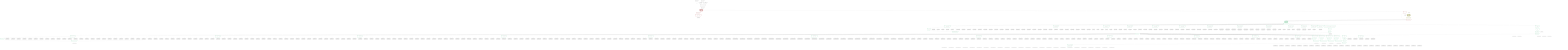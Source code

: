 graph TD
    classDef path fill:#eee,stroke:#000
    classDef plan fill:#fff,stroke-width:3px
    classDef itemplan fill:#fff,stroke-width:6px
    classDef sideeffectplan fill:#f00,stroke-width:6px

    %% subgraph fields
    P1{{"~"}}:::path
    P2[/">people"\]:::path
    P3>">people[]"]:::path
    P2 -.- P3
    P4([">pe…e[]>username"]):::path
    %% P3 -.-> P4
    P5[/">pe…e[]>items"\]:::path
    P6>">pe…e[]>items[]"]:::path
    P5 -.- P6
    P7{{">pe…e[]>items[]>parent"}}:::path
    P8([">pe…e[]>items[]>parent>id"]):::path
    %% P7 -.-> P8
    P9([">pe…e[]>items[]>parent>type"]):::path
    %% P7 -.-> P9
    P10([">pe…e[]>items[]>parent>type2"]):::path
    %% P7 -.-> P10
    P11{{">pe…e[]>items[]>parent>author"}}:::path
    P12([">pe…e[]>items[]>parent>author>username"]):::path
    %% P11 -.-> P12
    %% P7 -.-> P11
    P13([">pe…e[]>items[]>parent>position"]):::path
    %% P7 -.-> P13
    P14([">pe…e[]>items[]>parent>createdAt"]):::path
    %% P7 -.-> P14
    P15([">pe…e[]>items[]>parent>updatedAt"]):::path
    %% P7 -.-> P15
    P16([">pe…e[]>items[]>parent>isExplicitlyArchived"]):::path
    %% P7 -.-> P16
    P17([">pe…e[]>items[]>parent>archivedAt"]):::path
    %% P7 -.-> P17
    P18([">pe…e[]>items[]>parent>title"]):::path
    %% P7 -.-> P18
    P19([">pe…e[]>items[]>parent>id"]):::path
    %% P7 -.-> P19
    P20([">pe…e[]>items[]>parent>type"]):::path
    %% P7 -.-> P20
    P21([">pe…e[]>items[]>parent>type2"]):::path
    %% P7 -.-> P21
    P22{{">pe…e[]>items[]>parent>author"}}:::path
    P23([">pe…e[]>items[]>parent>author>username"]):::path
    %% P22 -.-> P23
    %% P7 -.-> P22
    P24([">pe…e[]>items[]>parent>position"]):::path
    %% P7 -.-> P24
    P25([">pe…e[]>items[]>parent>createdAt"]):::path
    %% P7 -.-> P25
    P26([">pe…e[]>items[]>parent>updatedAt"]):::path
    %% P7 -.-> P26
    P27([">pe…e[]>items[]>parent>isExplicitlyArchived"]):::path
    %% P7 -.-> P27
    P28([">pe…e[]>items[]>parent>archivedAt"]):::path
    %% P7 -.-> P28
    P29([">pe…e[]>items[]>parent>title"]):::path
    %% P7 -.-> P29
    P30([">pe…e[]>items[]>parent>description"]):::path
    %% P7 -.-> P30
    P31([">pe…e[]>items[]>parent>note"]):::path
    %% P7 -.-> P31
    P32([">pe…e[]>items[]>parent>id"]):::path
    %% P7 -.-> P32
    P33([">pe…e[]>items[]>parent>type"]):::path
    %% P7 -.-> P33
    P34([">pe…e[]>items[]>parent>type2"]):::path
    %% P7 -.-> P34
    P35{{">pe…e[]>items[]>parent>author"}}:::path
    P36([">pe…e[]>items[]>parent>author>username"]):::path
    %% P35 -.-> P36
    %% P7 -.-> P35
    P37([">pe…e[]>items[]>parent>position"]):::path
    %% P7 -.-> P37
    P38([">pe…e[]>items[]>parent>createdAt"]):::path
    %% P7 -.-> P38
    P39([">pe…e[]>items[]>parent>updatedAt"]):::path
    %% P7 -.-> P39
    P40([">pe…e[]>items[]>parent>isExplicitlyArchived"]):::path
    %% P7 -.-> P40
    P41([">pe…e[]>items[]>parent>archivedAt"]):::path
    %% P7 -.-> P41
    P42([">pe…e[]>items[]>parent>title"]):::path
    %% P7 -.-> P42
    P43([">pe…e[]>items[]>parent>color"]):::path
    %% P7 -.-> P43
    P44([">pe…e[]>items[]>parent>id"]):::path
    %% P7 -.-> P44
    P45([">pe…e[]>items[]>parent>type"]):::path
    %% P7 -.-> P45
    P46([">pe…e[]>items[]>parent>type2"]):::path
    %% P7 -.-> P46
    P47{{">pe…e[]>items[]>parent>author"}}:::path
    P48([">pe…e[]>items[]>parent>author>username"]):::path
    %% P47 -.-> P48
    %% P7 -.-> P47
    P49([">pe…e[]>items[]>parent>position"]):::path
    %% P7 -.-> P49
    P50([">pe…e[]>items[]>parent>createdAt"]):::path
    %% P7 -.-> P50
    P51([">pe…e[]>items[]>parent>updatedAt"]):::path
    %% P7 -.-> P51
    P52([">pe…e[]>items[]>parent>isExplicitlyArchived"]):::path
    %% P7 -.-> P52
    P53([">pe…e[]>items[]>parent>archivedAt"]):::path
    %% P7 -.-> P53
    P54([">pe…e[]>items[]>parent>title"]):::path
    %% P7 -.-> P54
    P55([">pe…e[]>items[]>parent>id"]):::path
    %% P7 -.-> P55
    P56([">pe…e[]>items[]>parent>type"]):::path
    %% P7 -.-> P56
    P57([">pe…e[]>items[]>parent>type2"]):::path
    %% P7 -.-> P57
    P58{{">pe…e[]>items[]>parent>author"}}:::path
    P59([">pe…e[]>items[]>parent>author>username"]):::path
    %% P58 -.-> P59
    %% P7 -.-> P58
    P60([">pe…e[]>items[]>parent>position"]):::path
    %% P7 -.-> P60
    P61([">pe…e[]>items[]>parent>createdAt"]):::path
    %% P7 -.-> P61
    P62([">pe…e[]>items[]>parent>updatedAt"]):::path
    %% P7 -.-> P62
    P63([">pe…e[]>items[]>parent>isExplicitlyArchived"]):::path
    %% P7 -.-> P63
    P64([">pe…e[]>items[]>parent>archivedAt"]):::path
    %% P7 -.-> P64
    P65([">pe…e[]>items[]>parent>description"]):::path
    %% P7 -.-> P65
    P66([">pe…e[]>items[]>parent>note"]):::path
    %% P7 -.-> P66
    %% P6 -.-> P7
    P67([">pe…e[]>items[]>id"]):::path
    %% P6 -.-> P67
    P68([">pe…e[]>items[]>type"]):::path
    %% P6 -.-> P68
    P69([">pe…e[]>items[]>type2"]):::path
    %% P6 -.-> P69
    P70{{">pe…e[]>items[]>author"}}:::path
    P71([">pe…e[]>items[]>author>username"]):::path
    %% P70 -.-> P71
    %% P6 -.-> P70
    P72([">pe…e[]>items[]>position"]):::path
    %% P6 -.-> P72
    P73([">pe…e[]>items[]>createdAt"]):::path
    %% P6 -.-> P73
    P74([">pe…e[]>items[]>updatedAt"]):::path
    %% P6 -.-> P74
    P75([">pe…e[]>items[]>isExplicitlyArchived"]):::path
    %% P6 -.-> P75
    P76([">pe…e[]>items[]>archivedAt"]):::path
    %% P6 -.-> P76
    P77([">pe…e[]>items[]>title"]):::path
    %% P6 -.-> P77
    P78{{">pe…e[]>items[]>parent"}}:::path
    P79([">pe…e[]>items[]>parent>id"]):::path
    %% P78 -.-> P79
    P80([">pe…e[]>items[]>parent>type"]):::path
    %% P78 -.-> P80
    P81([">pe…e[]>items[]>parent>type2"]):::path
    %% P78 -.-> P81
    P82{{">pe…e[]>items[]>parent>author"}}:::path
    P83([">pe…e[]>items[]>parent>author>username"]):::path
    %% P82 -.-> P83
    %% P78 -.-> P82
    P84([">pe…e[]>items[]>parent>position"]):::path
    %% P78 -.-> P84
    P85([">pe…e[]>items[]>parent>createdAt"]):::path
    %% P78 -.-> P85
    P86([">pe…e[]>items[]>parent>updatedAt"]):::path
    %% P78 -.-> P86
    P87([">pe…e[]>items[]>parent>isExplicitlyArchived"]):::path
    %% P78 -.-> P87
    P88([">pe…e[]>items[]>parent>archivedAt"]):::path
    %% P78 -.-> P88
    P89([">pe…e[]>items[]>parent>title"]):::path
    %% P78 -.-> P89
    P90([">pe…e[]>items[]>parent>id"]):::path
    %% P78 -.-> P90
    P91([">pe…e[]>items[]>parent>type"]):::path
    %% P78 -.-> P91
    P92([">pe…e[]>items[]>parent>type2"]):::path
    %% P78 -.-> P92
    P93{{">pe…e[]>items[]>parent>author"}}:::path
    P94([">pe…e[]>items[]>parent>author>username"]):::path
    %% P93 -.-> P94
    %% P78 -.-> P93
    P95([">pe…e[]>items[]>parent>position"]):::path
    %% P78 -.-> P95
    P96([">pe…e[]>items[]>parent>createdAt"]):::path
    %% P78 -.-> P96
    P97([">pe…e[]>items[]>parent>updatedAt"]):::path
    %% P78 -.-> P97
    P98([">pe…e[]>items[]>parent>isExplicitlyArchived"]):::path
    %% P78 -.-> P98
    P99([">pe…e[]>items[]>parent>archivedAt"]):::path
    %% P78 -.-> P99
    P100([">pe…e[]>items[]>parent>title"]):::path
    %% P78 -.-> P100
    P101([">pe…e[]>items[]>parent>description"]):::path
    %% P78 -.-> P101
    P102([">pe…e[]>items[]>parent>note"]):::path
    %% P78 -.-> P102
    P103([">pe…e[]>items[]>parent>id"]):::path
    %% P78 -.-> P103
    P104([">pe…e[]>items[]>parent>type"]):::path
    %% P78 -.-> P104
    P105([">pe…e[]>items[]>parent>type2"]):::path
    %% P78 -.-> P105
    P106{{">pe…e[]>items[]>parent>author"}}:::path
    P107([">pe…e[]>items[]>parent>author>username"]):::path
    %% P106 -.-> P107
    %% P78 -.-> P106
    P108([">pe…e[]>items[]>parent>position"]):::path
    %% P78 -.-> P108
    P109([">pe…e[]>items[]>parent>createdAt"]):::path
    %% P78 -.-> P109
    P110([">pe…e[]>items[]>parent>updatedAt"]):::path
    %% P78 -.-> P110
    P111([">pe…e[]>items[]>parent>isExplicitlyArchived"]):::path
    %% P78 -.-> P111
    P112([">pe…e[]>items[]>parent>archivedAt"]):::path
    %% P78 -.-> P112
    P113([">pe…e[]>items[]>parent>title"]):::path
    %% P78 -.-> P113
    P114([">pe…e[]>items[]>parent>color"]):::path
    %% P78 -.-> P114
    P115([">pe…e[]>items[]>parent>id"]):::path
    %% P78 -.-> P115
    P116([">pe…e[]>items[]>parent>type"]):::path
    %% P78 -.-> P116
    P117([">pe…e[]>items[]>parent>type2"]):::path
    %% P78 -.-> P117
    P118{{">pe…e[]>items[]>parent>author"}}:::path
    P119([">pe…e[]>items[]>parent>author>username"]):::path
    %% P118 -.-> P119
    %% P78 -.-> P118
    P120([">pe…e[]>items[]>parent>position"]):::path
    %% P78 -.-> P120
    P121([">pe…e[]>items[]>parent>createdAt"]):::path
    %% P78 -.-> P121
    P122([">pe…e[]>items[]>parent>updatedAt"]):::path
    %% P78 -.-> P122
    P123([">pe…e[]>items[]>parent>isExplicitlyArchived"]):::path
    %% P78 -.-> P123
    P124([">pe…e[]>items[]>parent>archivedAt"]):::path
    %% P78 -.-> P124
    P125([">pe…e[]>items[]>parent>title"]):::path
    %% P78 -.-> P125
    P126([">pe…e[]>items[]>parent>id"]):::path
    %% P78 -.-> P126
    P127([">pe…e[]>items[]>parent>type"]):::path
    %% P78 -.-> P127
    P128([">pe…e[]>items[]>parent>type2"]):::path
    %% P78 -.-> P128
    P129{{">pe…e[]>items[]>parent>author"}}:::path
    P130([">pe…e[]>items[]>parent>author>username"]):::path
    %% P129 -.-> P130
    %% P78 -.-> P129
    P131([">pe…e[]>items[]>parent>position"]):::path
    %% P78 -.-> P131
    P132([">pe…e[]>items[]>parent>createdAt"]):::path
    %% P78 -.-> P132
    P133([">pe…e[]>items[]>parent>updatedAt"]):::path
    %% P78 -.-> P133
    P134([">pe…e[]>items[]>parent>isExplicitlyArchived"]):::path
    %% P78 -.-> P134
    P135([">pe…e[]>items[]>parent>archivedAt"]):::path
    %% P78 -.-> P135
    P136([">pe…e[]>items[]>parent>description"]):::path
    %% P78 -.-> P136
    P137([">pe…e[]>items[]>parent>note"]):::path
    %% P78 -.-> P137
    %% P6 -.-> P78
    P138([">pe…e[]>items[]>id"]):::path
    %% P6 -.-> P138
    P139([">pe…e[]>items[]>type"]):::path
    %% P6 -.-> P139
    P140([">pe…e[]>items[]>type2"]):::path
    %% P6 -.-> P140
    P141{{">pe…e[]>items[]>author"}}:::path
    P142([">pe…e[]>items[]>author>username"]):::path
    %% P141 -.-> P142
    %% P6 -.-> P141
    P143([">pe…e[]>items[]>position"]):::path
    %% P6 -.-> P143
    P144([">pe…e[]>items[]>createdAt"]):::path
    %% P6 -.-> P144
    P145([">pe…e[]>items[]>updatedAt"]):::path
    %% P6 -.-> P145
    P146([">pe…e[]>items[]>isExplicitlyArchived"]):::path
    %% P6 -.-> P146
    P147([">pe…e[]>items[]>archivedAt"]):::path
    %% P6 -.-> P147
    P148([">pe…e[]>items[]>title"]):::path
    %% P6 -.-> P148
    P149([">pe…e[]>items[]>description"]):::path
    %% P6 -.-> P149
    P150([">pe…e[]>items[]>note"]):::path
    %% P6 -.-> P150
    P151{{">pe…e[]>items[]>parent"}}:::path
    P152([">pe…e[]>items[]>parent>id"]):::path
    %% P151 -.-> P152
    P153([">pe…e[]>items[]>parent>type"]):::path
    %% P151 -.-> P153
    P154([">pe…e[]>items[]>parent>type2"]):::path
    %% P151 -.-> P154
    P155{{">pe…e[]>items[]>parent>author"}}:::path
    P156([">pe…e[]>items[]>parent>author>username"]):::path
    %% P155 -.-> P156
    %% P151 -.-> P155
    P157([">pe…e[]>items[]>parent>position"]):::path
    %% P151 -.-> P157
    P158([">pe…e[]>items[]>parent>createdAt"]):::path
    %% P151 -.-> P158
    P159([">pe…e[]>items[]>parent>updatedAt"]):::path
    %% P151 -.-> P159
    P160([">pe…e[]>items[]>parent>isExplicitlyArchived"]):::path
    %% P151 -.-> P160
    P161([">pe…e[]>items[]>parent>archivedAt"]):::path
    %% P151 -.-> P161
    P162([">pe…e[]>items[]>parent>title"]):::path
    %% P151 -.-> P162
    P163([">pe…e[]>items[]>parent>id"]):::path
    %% P151 -.-> P163
    P164([">pe…e[]>items[]>parent>type"]):::path
    %% P151 -.-> P164
    P165([">pe…e[]>items[]>parent>type2"]):::path
    %% P151 -.-> P165
    P166{{">pe…e[]>items[]>parent>author"}}:::path
    P167([">pe…e[]>items[]>parent>author>username"]):::path
    %% P166 -.-> P167
    %% P151 -.-> P166
    P168([">pe…e[]>items[]>parent>position"]):::path
    %% P151 -.-> P168
    P169([">pe…e[]>items[]>parent>createdAt"]):::path
    %% P151 -.-> P169
    P170([">pe…e[]>items[]>parent>updatedAt"]):::path
    %% P151 -.-> P170
    P171([">pe…e[]>items[]>parent>isExplicitlyArchived"]):::path
    %% P151 -.-> P171
    P172([">pe…e[]>items[]>parent>archivedAt"]):::path
    %% P151 -.-> P172
    P173([">pe…e[]>items[]>parent>title"]):::path
    %% P151 -.-> P173
    P174([">pe…e[]>items[]>parent>description"]):::path
    %% P151 -.-> P174
    P175([">pe…e[]>items[]>parent>note"]):::path
    %% P151 -.-> P175
    P176([">pe…e[]>items[]>parent>id"]):::path
    %% P151 -.-> P176
    P177([">pe…e[]>items[]>parent>type"]):::path
    %% P151 -.-> P177
    P178([">pe…e[]>items[]>parent>type2"]):::path
    %% P151 -.-> P178
    P179{{">pe…e[]>items[]>parent>author"}}:::path
    P180([">pe…e[]>items[]>parent>author>username"]):::path
    %% P179 -.-> P180
    %% P151 -.-> P179
    P181([">pe…e[]>items[]>parent>position"]):::path
    %% P151 -.-> P181
    P182([">pe…e[]>items[]>parent>createdAt"]):::path
    %% P151 -.-> P182
    P183([">pe…e[]>items[]>parent>updatedAt"]):::path
    %% P151 -.-> P183
    P184([">pe…e[]>items[]>parent>isExplicitlyArchived"]):::path
    %% P151 -.-> P184
    P185([">pe…e[]>items[]>parent>archivedAt"]):::path
    %% P151 -.-> P185
    P186([">pe…e[]>items[]>parent>title"]):::path
    %% P151 -.-> P186
    P187([">pe…e[]>items[]>parent>color"]):::path
    %% P151 -.-> P187
    P188([">pe…e[]>items[]>parent>id"]):::path
    %% P151 -.-> P188
    P189([">pe…e[]>items[]>parent>type"]):::path
    %% P151 -.-> P189
    P190([">pe…e[]>items[]>parent>type2"]):::path
    %% P151 -.-> P190
    P191{{">pe…e[]>items[]>parent>author"}}:::path
    P192([">pe…e[]>items[]>parent>author>username"]):::path
    %% P191 -.-> P192
    %% P151 -.-> P191
    P193([">pe…e[]>items[]>parent>position"]):::path
    %% P151 -.-> P193
    P194([">pe…e[]>items[]>parent>createdAt"]):::path
    %% P151 -.-> P194
    P195([">pe…e[]>items[]>parent>updatedAt"]):::path
    %% P151 -.-> P195
    P196([">pe…e[]>items[]>parent>isExplicitlyArchived"]):::path
    %% P151 -.-> P196
    P197([">pe…e[]>items[]>parent>archivedAt"]):::path
    %% P151 -.-> P197
    P198([">pe…e[]>items[]>parent>title"]):::path
    %% P151 -.-> P198
    P199([">pe…e[]>items[]>parent>id"]):::path
    %% P151 -.-> P199
    P200([">pe…e[]>items[]>parent>type"]):::path
    %% P151 -.-> P200
    P201([">pe…e[]>items[]>parent>type2"]):::path
    %% P151 -.-> P201
    P202{{">pe…e[]>items[]>parent>author"}}:::path
    P203([">pe…e[]>items[]>parent>author>username"]):::path
    %% P202 -.-> P203
    %% P151 -.-> P202
    P204([">pe…e[]>items[]>parent>position"]):::path
    %% P151 -.-> P204
    P205([">pe…e[]>items[]>parent>createdAt"]):::path
    %% P151 -.-> P205
    P206([">pe…e[]>items[]>parent>updatedAt"]):::path
    %% P151 -.-> P206
    P207([">pe…e[]>items[]>parent>isExplicitlyArchived"]):::path
    %% P151 -.-> P207
    P208([">pe…e[]>items[]>parent>archivedAt"]):::path
    %% P151 -.-> P208
    P209([">pe…e[]>items[]>parent>description"]):::path
    %% P151 -.-> P209
    P210([">pe…e[]>items[]>parent>note"]):::path
    %% P151 -.-> P210
    %% P6 -.-> P151
    P211([">pe…e[]>items[]>id"]):::path
    %% P6 -.-> P211
    P212([">pe…e[]>items[]>type"]):::path
    %% P6 -.-> P212
    P213([">pe…e[]>items[]>type2"]):::path
    %% P6 -.-> P213
    P214{{">pe…e[]>items[]>author"}}:::path
    P215([">pe…e[]>items[]>author>username"]):::path
    %% P214 -.-> P215
    %% P6 -.-> P214
    P216([">pe…e[]>items[]>position"]):::path
    %% P6 -.-> P216
    P217([">pe…e[]>items[]>createdAt"]):::path
    %% P6 -.-> P217
    P218([">pe…e[]>items[]>updatedAt"]):::path
    %% P6 -.-> P218
    P219([">pe…e[]>items[]>isExplicitlyArchived"]):::path
    %% P6 -.-> P219
    P220([">pe…e[]>items[]>archivedAt"]):::path
    %% P6 -.-> P220
    P221([">pe…e[]>items[]>title"]):::path
    %% P6 -.-> P221
    P222([">pe…e[]>items[]>color"]):::path
    %% P6 -.-> P222
    P223{{">pe…e[]>items[]>parent"}}:::path
    P224([">pe…e[]>items[]>parent>id"]):::path
    %% P223 -.-> P224
    P225([">pe…e[]>items[]>parent>type"]):::path
    %% P223 -.-> P225
    P226([">pe…e[]>items[]>parent>type2"]):::path
    %% P223 -.-> P226
    P227{{">pe…e[]>items[]>parent>author"}}:::path
    P228([">pe…e[]>items[]>parent>author>username"]):::path
    %% P227 -.-> P228
    %% P223 -.-> P227
    P229([">pe…e[]>items[]>parent>position"]):::path
    %% P223 -.-> P229
    P230([">pe…e[]>items[]>parent>createdAt"]):::path
    %% P223 -.-> P230
    P231([">pe…e[]>items[]>parent>updatedAt"]):::path
    %% P223 -.-> P231
    P232([">pe…e[]>items[]>parent>isExplicitlyArchived"]):::path
    %% P223 -.-> P232
    P233([">pe…e[]>items[]>parent>archivedAt"]):::path
    %% P223 -.-> P233
    P234([">pe…e[]>items[]>parent>title"]):::path
    %% P223 -.-> P234
    P235([">pe…e[]>items[]>parent>id"]):::path
    %% P223 -.-> P235
    P236([">pe…e[]>items[]>parent>type"]):::path
    %% P223 -.-> P236
    P237([">pe…e[]>items[]>parent>type2"]):::path
    %% P223 -.-> P237
    P238{{">pe…e[]>items[]>parent>author"}}:::path
    P239([">pe…e[]>items[]>parent>author>username"]):::path
    %% P238 -.-> P239
    %% P223 -.-> P238
    P240([">pe…e[]>items[]>parent>position"]):::path
    %% P223 -.-> P240
    P241([">pe…e[]>items[]>parent>createdAt"]):::path
    %% P223 -.-> P241
    P242([">pe…e[]>items[]>parent>updatedAt"]):::path
    %% P223 -.-> P242
    P243([">pe…e[]>items[]>parent>isExplicitlyArchived"]):::path
    %% P223 -.-> P243
    P244([">pe…e[]>items[]>parent>archivedAt"]):::path
    %% P223 -.-> P244
    P245([">pe…e[]>items[]>parent>title"]):::path
    %% P223 -.-> P245
    P246([">pe…e[]>items[]>parent>description"]):::path
    %% P223 -.-> P246
    P247([">pe…e[]>items[]>parent>note"]):::path
    %% P223 -.-> P247
    P248([">pe…e[]>items[]>parent>id"]):::path
    %% P223 -.-> P248
    P249([">pe…e[]>items[]>parent>type"]):::path
    %% P223 -.-> P249
    P250([">pe…e[]>items[]>parent>type2"]):::path
    %% P223 -.-> P250
    P251{{">pe…e[]>items[]>parent>author"}}:::path
    P252([">pe…e[]>items[]>parent>author>username"]):::path
    %% P251 -.-> P252
    %% P223 -.-> P251
    P253([">pe…e[]>items[]>parent>position"]):::path
    %% P223 -.-> P253
    P254([">pe…e[]>items[]>parent>createdAt"]):::path
    %% P223 -.-> P254
    P255([">pe…e[]>items[]>parent>updatedAt"]):::path
    %% P223 -.-> P255
    P256([">pe…e[]>items[]>parent>isExplicitlyArchived"]):::path
    %% P223 -.-> P256
    P257([">pe…e[]>items[]>parent>archivedAt"]):::path
    %% P223 -.-> P257
    P258([">pe…e[]>items[]>parent>title"]):::path
    %% P223 -.-> P258
    P259([">pe…e[]>items[]>parent>color"]):::path
    %% P223 -.-> P259
    P260([">pe…e[]>items[]>parent>id"]):::path
    %% P223 -.-> P260
    P261([">pe…e[]>items[]>parent>type"]):::path
    %% P223 -.-> P261
    P262([">pe…e[]>items[]>parent>type2"]):::path
    %% P223 -.-> P262
    P263{{">pe…e[]>items[]>parent>author"}}:::path
    P264([">pe…e[]>items[]>parent>author>username"]):::path
    %% P263 -.-> P264
    %% P223 -.-> P263
    P265([">pe…e[]>items[]>parent>position"]):::path
    %% P223 -.-> P265
    P266([">pe…e[]>items[]>parent>createdAt"]):::path
    %% P223 -.-> P266
    P267([">pe…e[]>items[]>parent>updatedAt"]):::path
    %% P223 -.-> P267
    P268([">pe…e[]>items[]>parent>isExplicitlyArchived"]):::path
    %% P223 -.-> P268
    P269([">pe…e[]>items[]>parent>archivedAt"]):::path
    %% P223 -.-> P269
    P270([">pe…e[]>items[]>parent>title"]):::path
    %% P223 -.-> P270
    P271([">pe…e[]>items[]>parent>id"]):::path
    %% P223 -.-> P271
    P272([">pe…e[]>items[]>parent>type"]):::path
    %% P223 -.-> P272
    P273([">pe…e[]>items[]>parent>type2"]):::path
    %% P223 -.-> P273
    P274{{">pe…e[]>items[]>parent>author"}}:::path
    P275([">pe…e[]>items[]>parent>author>username"]):::path
    %% P274 -.-> P275
    %% P223 -.-> P274
    P276([">pe…e[]>items[]>parent>position"]):::path
    %% P223 -.-> P276
    P277([">pe…e[]>items[]>parent>createdAt"]):::path
    %% P223 -.-> P277
    P278([">pe…e[]>items[]>parent>updatedAt"]):::path
    %% P223 -.-> P278
    P279([">pe…e[]>items[]>parent>isExplicitlyArchived"]):::path
    %% P223 -.-> P279
    P280([">pe…e[]>items[]>parent>archivedAt"]):::path
    %% P223 -.-> P280
    P281([">pe…e[]>items[]>parent>description"]):::path
    %% P223 -.-> P281
    P282([">pe…e[]>items[]>parent>note"]):::path
    %% P223 -.-> P282
    %% P6 -.-> P223
    P283([">pe…e[]>items[]>id"]):::path
    %% P6 -.-> P283
    P284([">pe…e[]>items[]>type"]):::path
    %% P6 -.-> P284
    P285([">pe…e[]>items[]>type2"]):::path
    %% P6 -.-> P285
    P286{{">pe…e[]>items[]>author"}}:::path
    P287([">pe…e[]>items[]>author>username"]):::path
    %% P286 -.-> P287
    %% P6 -.-> P286
    P288([">pe…e[]>items[]>position"]):::path
    %% P6 -.-> P288
    P289([">pe…e[]>items[]>createdAt"]):::path
    %% P6 -.-> P289
    P290([">pe…e[]>items[]>updatedAt"]):::path
    %% P6 -.-> P290
    P291([">pe…e[]>items[]>isExplicitlyArchived"]):::path
    %% P6 -.-> P291
    P292([">pe…e[]>items[]>archivedAt"]):::path
    %% P6 -.-> P292
    P293([">pe…e[]>items[]>title"]):::path
    %% P6 -.-> P293
    P294{{">pe…e[]>items[]>parent"}}:::path
    P295([">pe…e[]>items[]>parent>id"]):::path
    %% P294 -.-> P295
    P296([">pe…e[]>items[]>parent>type"]):::path
    %% P294 -.-> P296
    P297([">pe…e[]>items[]>parent>type2"]):::path
    %% P294 -.-> P297
    P298{{">pe…e[]>items[]>parent>author"}}:::path
    P299([">pe…e[]>items[]>parent>author>username"]):::path
    %% P298 -.-> P299
    %% P294 -.-> P298
    P300([">pe…e[]>items[]>parent>position"]):::path
    %% P294 -.-> P300
    P301([">pe…e[]>items[]>parent>createdAt"]):::path
    %% P294 -.-> P301
    P302([">pe…e[]>items[]>parent>updatedAt"]):::path
    %% P294 -.-> P302
    P303([">pe…e[]>items[]>parent>isExplicitlyArchived"]):::path
    %% P294 -.-> P303
    P304([">pe…e[]>items[]>parent>archivedAt"]):::path
    %% P294 -.-> P304
    P305([">pe…e[]>items[]>parent>title"]):::path
    %% P294 -.-> P305
    P306([">pe…e[]>items[]>parent>id"]):::path
    %% P294 -.-> P306
    P307([">pe…e[]>items[]>parent>type"]):::path
    %% P294 -.-> P307
    P308([">pe…e[]>items[]>parent>type2"]):::path
    %% P294 -.-> P308
    P309{{">pe…e[]>items[]>parent>author"}}:::path
    P310([">pe…e[]>items[]>parent>author>username"]):::path
    %% P309 -.-> P310
    %% P294 -.-> P309
    P311([">pe…e[]>items[]>parent>position"]):::path
    %% P294 -.-> P311
    P312([">pe…e[]>items[]>parent>createdAt"]):::path
    %% P294 -.-> P312
    P313([">pe…e[]>items[]>parent>updatedAt"]):::path
    %% P294 -.-> P313
    P314([">pe…e[]>items[]>parent>isExplicitlyArchived"]):::path
    %% P294 -.-> P314
    P315([">pe…e[]>items[]>parent>archivedAt"]):::path
    %% P294 -.-> P315
    P316([">pe…e[]>items[]>parent>title"]):::path
    %% P294 -.-> P316
    P317([">pe…e[]>items[]>parent>description"]):::path
    %% P294 -.-> P317
    P318([">pe…e[]>items[]>parent>note"]):::path
    %% P294 -.-> P318
    P319([">pe…e[]>items[]>parent>id"]):::path
    %% P294 -.-> P319
    P320([">pe…e[]>items[]>parent>type"]):::path
    %% P294 -.-> P320
    P321([">pe…e[]>items[]>parent>type2"]):::path
    %% P294 -.-> P321
    P322{{">pe…e[]>items[]>parent>author"}}:::path
    P323([">pe…e[]>items[]>parent>author>username"]):::path
    %% P322 -.-> P323
    %% P294 -.-> P322
    P324([">pe…e[]>items[]>parent>position"]):::path
    %% P294 -.-> P324
    P325([">pe…e[]>items[]>parent>createdAt"]):::path
    %% P294 -.-> P325
    P326([">pe…e[]>items[]>parent>updatedAt"]):::path
    %% P294 -.-> P326
    P327([">pe…e[]>items[]>parent>isExplicitlyArchived"]):::path
    %% P294 -.-> P327
    P328([">pe…e[]>items[]>parent>archivedAt"]):::path
    %% P294 -.-> P328
    P329([">pe…e[]>items[]>parent>title"]):::path
    %% P294 -.-> P329
    P330([">pe…e[]>items[]>parent>color"]):::path
    %% P294 -.-> P330
    P331([">pe…e[]>items[]>parent>id"]):::path
    %% P294 -.-> P331
    P332([">pe…e[]>items[]>parent>type"]):::path
    %% P294 -.-> P332
    P333([">pe…e[]>items[]>parent>type2"]):::path
    %% P294 -.-> P333
    P334{{">pe…e[]>items[]>parent>author"}}:::path
    P335([">pe…e[]>items[]>parent>author>username"]):::path
    %% P334 -.-> P335
    %% P294 -.-> P334
    P336([">pe…e[]>items[]>parent>position"]):::path
    %% P294 -.-> P336
    P337([">pe…e[]>items[]>parent>createdAt"]):::path
    %% P294 -.-> P337
    P338([">pe…e[]>items[]>parent>updatedAt"]):::path
    %% P294 -.-> P338
    P339([">pe…e[]>items[]>parent>isExplicitlyArchived"]):::path
    %% P294 -.-> P339
    P340([">pe…e[]>items[]>parent>archivedAt"]):::path
    %% P294 -.-> P340
    P341([">pe…e[]>items[]>parent>title"]):::path
    %% P294 -.-> P341
    P342([">pe…e[]>items[]>parent>id"]):::path
    %% P294 -.-> P342
    P343([">pe…e[]>items[]>parent>type"]):::path
    %% P294 -.-> P343
    P344([">pe…e[]>items[]>parent>type2"]):::path
    %% P294 -.-> P344
    P345{{">pe…e[]>items[]>parent>author"}}:::path
    P346([">pe…e[]>items[]>parent>author>username"]):::path
    %% P345 -.-> P346
    %% P294 -.-> P345
    P347([">pe…e[]>items[]>parent>position"]):::path
    %% P294 -.-> P347
    P348([">pe…e[]>items[]>parent>createdAt"]):::path
    %% P294 -.-> P348
    P349([">pe…e[]>items[]>parent>updatedAt"]):::path
    %% P294 -.-> P349
    P350([">pe…e[]>items[]>parent>isExplicitlyArchived"]):::path
    %% P294 -.-> P350
    P351([">pe…e[]>items[]>parent>archivedAt"]):::path
    %% P294 -.-> P351
    P352([">pe…e[]>items[]>parent>description"]):::path
    %% P294 -.-> P352
    P353([">pe…e[]>items[]>parent>note"]):::path
    %% P294 -.-> P353
    %% P6 -.-> P294
    P354([">pe…e[]>items[]>id"]):::path
    %% P6 -.-> P354
    P355([">pe…e[]>items[]>type"]):::path
    %% P6 -.-> P355
    P356([">pe…e[]>items[]>type2"]):::path
    %% P6 -.-> P356
    P357{{">pe…e[]>items[]>author"}}:::path
    P358([">pe…e[]>items[]>author>username"]):::path
    %% P357 -.-> P358
    %% P6 -.-> P357
    P359([">pe…e[]>items[]>position"]):::path
    %% P6 -.-> P359
    P360([">pe…e[]>items[]>createdAt"]):::path
    %% P6 -.-> P360
    P361([">pe…e[]>items[]>updatedAt"]):::path
    %% P6 -.-> P361
    P362([">pe…e[]>items[]>isExplicitlyArchived"]):::path
    %% P6 -.-> P362
    P363([">pe…e[]>items[]>archivedAt"]):::path
    %% P6 -.-> P363
    P364([">pe…e[]>items[]>description"]):::path
    %% P6 -.-> P364
    P365([">pe…e[]>items[]>note"]):::path
    %% P6 -.-> P365
    %% P3 -.-> P5
    %% P1 -.-> P2
    %% end

    %% define plans
    __Value_3["__Value[_3∈0]<br /><context>"]:::plan
    __Value_5["__Value[_5∈0]<br /><rootValue>"]:::plan
    PgSelect_7["PgSelect[_7∈0]<br /><people>"]:::plan
    __Item_11>"__Item[_11∈1]<br /><_7>"]:::itemplan
    PgSelectSingle_12["PgSelectSingle[_12∈1]<br /><people>"]:::plan
    PgClassExpression_13["PgClassExpression[_13∈1]<br /><__people__.#quot;username#quot;>"]:::plan
    __ListTransform_19["__ListTransform[_19∈1]<br /><each:_15>"]:::plan
    __Item_20>"__Item[_20∈2]<br /><_617>"]:::itemplan
    PgSelectSingle_21["PgSelectSingle[_21∈2]<br /><single_table_items>"]:::plan
    __Item_22>"__Item[_22∈3]<br /><_19>"]:::itemplan
    PgSelectSingle_23["PgSelectSingle[_23∈3]<br /><single_table_items>"]:::plan
    PgClassExpression_24["PgClassExpression[_24∈3]<br /><__single_t...s__.#quot;type#quot;>"]:::plan
    Lambda_25["Lambda[_25∈3]"]:::plan
    PgSingleTablePolymorphic_26["PgSingleTablePolymorphic[_26∈3]"]:::plan
    PgClassExpression_27["PgClassExpression[_27∈3]<br /><__single_t...parent_id#quot;>"]:::plan
    First_32["First[_32∈3]"]:::plan
    PgSelectSingle_33["PgSelectSingle[_33∈3]<br /><single_table_items>"]:::plan
    PgClassExpression_34["PgClassExpression[_34∈3]<br /><__single_t...s__.#quot;type#quot;>"]:::plan
    Lambda_35["Lambda[_35∈3]"]:::plan
    PgSingleTablePolymorphic_36["PgSingleTablePolymorphic[_36∈3]"]:::plan
    PgClassExpression_39["PgClassExpression[_39∈3]<br /><__single_t...__.#quot;type2#quot;>"]:::plan
    First_45["First[_45∈3]"]:::plan
    PgSelectSingle_46["PgSelectSingle[_46∈3]<br /><people>"]:::plan
    PgClassExpression_47["PgClassExpression[_47∈3]<br /><__people__.#quot;username#quot;>"]:::plan
    PgClassExpression_48["PgClassExpression[_48∈3]<br /><__single_t...#quot;position#quot;>"]:::plan
    PgClassExpression_49["PgClassExpression[_49∈3]<br /><__single_t...reated_at#quot;>"]:::plan
    PgClassExpression_50["PgClassExpression[_50∈3]<br /><__single_t...pdated_at#quot;>"]:::plan
    PgClassExpression_51["PgClassExpression[_51∈3]<br /><__single_t..._archived#quot;>"]:::plan
    PgClassExpression_52["PgClassExpression[_52∈3]<br /><__single_t...chived_at#quot;>"]:::plan
    PgClassExpression_53["PgClassExpression[_53∈3]<br /><__single_t...__.#quot;title#quot;>"]:::plan
    PgClassExpression_71["PgClassExpression[_71∈3]<br /><__single_t...scription#quot;>"]:::plan
    PgClassExpression_72["PgClassExpression[_72∈3]<br /><__single_t...s__.#quot;note#quot;>"]:::plan
    PgClassExpression_90["PgClassExpression[_90∈3]<br /><__single_t...__.#quot;color#quot;>"]:::plan
    PgClassExpression_126["PgClassExpression[_126∈3]<br /><__single_t...ems__.#quot;id#quot;>"]:::plan
    PgClassExpression_128["PgClassExpression[_128∈3]<br /><__single_t...__.#quot;type2#quot;>"]:::plan
    First_134["First[_134∈3]"]:::plan
    PgSelectSingle_135["PgSelectSingle[_135∈3]<br /><people>"]:::plan
    PgClassExpression_136["PgClassExpression[_136∈3]<br /><__people__.#quot;username#quot;>"]:::plan
    PgClassExpression_137["PgClassExpression[_137∈3]<br /><__single_t...#quot;position#quot;>"]:::plan
    PgClassExpression_138["PgClassExpression[_138∈3]<br /><__single_t...reated_at#quot;>"]:::plan
    PgClassExpression_139["PgClassExpression[_139∈3]<br /><__single_t...pdated_at#quot;>"]:::plan
    PgClassExpression_140["PgClassExpression[_140∈3]<br /><__single_t..._archived#quot;>"]:::plan
    PgClassExpression_141["PgClassExpression[_141∈3]<br /><__single_t...chived_at#quot;>"]:::plan
    PgClassExpression_142["PgClassExpression[_142∈3]<br /><__single_t...__.#quot;title#quot;>"]:::plan
    PgClassExpression_150["PgClassExpression[_150∈3]<br /><__single_t...s__.#quot;type#quot;>"]:::plan
    Lambda_151["Lambda[_151∈3]"]:::plan
    PgSingleTablePolymorphic_152["PgSingleTablePolymorphic[_152∈3]"]:::plan
    PgClassExpression_259["PgClassExpression[_259∈3]<br /><__single_t...scription#quot;>"]:::plan
    PgClassExpression_260["PgClassExpression[_260∈3]<br /><__single_t...s__.#quot;note#quot;>"]:::plan
    PgClassExpression_268["PgClassExpression[_268∈3]<br /><__single_t...s__.#quot;type#quot;>"]:::plan
    Lambda_269["Lambda[_269∈3]"]:::plan
    PgSingleTablePolymorphic_270["PgSingleTablePolymorphic[_270∈3]"]:::plan
    PgClassExpression_377["PgClassExpression[_377∈3]<br /><__single_t...__.#quot;color#quot;>"]:::plan
    PgClassExpression_385["PgClassExpression[_385∈3]<br /><__single_t...s__.#quot;type#quot;>"]:::plan
    Lambda_386["Lambda[_386∈3]"]:::plan
    PgSingleTablePolymorphic_387["PgSingleTablePolymorphic[_387∈3]"]:::plan
    PgClassExpression_501["PgClassExpression[_501∈3]<br /><__single_t...s__.#quot;type#quot;>"]:::plan
    Lambda_502["Lambda[_502∈3]"]:::plan
    PgSingleTablePolymorphic_503["PgSingleTablePolymorphic[_503∈3]"]:::plan
    Access_598["Access[_598∈0]<br /><_3.pgSettings>"]:::plan
    Access_599["Access[_599∈0]<br /><_3.withPgClient>"]:::plan
    Object_600["Object[_600∈0]<br /><{pgSettings,withPgClient}>"]:::plan
    Map_611["Map[_611∈3]<br /><_33:{#quot;0#quot;:2}>"]:::plan
    List_612["List[_612∈3]<br /><_611>"]:::plan
    Map_613["Map[_613∈3]<br /><_23:{#quot;0#quot;:1,#quot;1#quot;:2,#quot;2#quot;:3,#quot;3#quot;:4,#quot;4#quot;:5,#quot;5#quot;:6,#quot;6#quot;:7,#quot;7#quot;:8,#quot;8#quot;:9,#quot;9#quot;:10,#quot;10#quot;:11,#quot;11#quot;:12}>"]:::plan
    List_614["List[_614∈3]<br /><_613>"]:::plan
    Map_615["Map[_615∈3]<br /><_23:{#quot;0#quot;:16}>"]:::plan
    List_616["List[_616∈3]<br /><_615>"]:::plan
    Access_617["Access[_617∈1]<br /><_11.1>"]:::plan

    %% plan dependencies
    Object_600 --> PgSelect_7
    PgSelect_7 ==> __Item_11
    __Item_11 --> PgSelectSingle_12
    PgSelectSingle_12 --> PgClassExpression_13
    Access_617 --> __ListTransform_19
    PgSelectSingle_21 -.-> __ListTransform_19
    Access_617 -.-> __Item_20
    __Item_20 --> PgSelectSingle_21
    __ListTransform_19 ==> __Item_22
    __Item_22 --> PgSelectSingle_23
    PgSelectSingle_23 --> PgClassExpression_24
    PgClassExpression_24 --> Lambda_25
    Lambda_25 --> PgSingleTablePolymorphic_26
    PgSelectSingle_23 --> PgSingleTablePolymorphic_26
    PgSelectSingle_23 --> PgClassExpression_27
    List_614 --> First_32
    First_32 --> PgSelectSingle_33
    PgSelectSingle_33 --> PgClassExpression_34
    PgClassExpression_34 --> Lambda_35
    Lambda_35 --> PgSingleTablePolymorphic_36
    PgSelectSingle_33 --> PgSingleTablePolymorphic_36
    PgSelectSingle_33 --> PgClassExpression_39
    List_612 --> First_45
    First_45 --> PgSelectSingle_46
    PgSelectSingle_46 --> PgClassExpression_47
    PgSelectSingle_33 --> PgClassExpression_48
    PgSelectSingle_33 --> PgClassExpression_49
    PgSelectSingle_33 --> PgClassExpression_50
    PgSelectSingle_33 --> PgClassExpression_51
    PgSelectSingle_33 --> PgClassExpression_52
    PgSelectSingle_33 --> PgClassExpression_53
    PgSelectSingle_33 --> PgClassExpression_71
    PgSelectSingle_33 --> PgClassExpression_72
    PgSelectSingle_33 --> PgClassExpression_90
    PgSelectSingle_23 --> PgClassExpression_126
    PgSelectSingle_23 --> PgClassExpression_128
    List_616 --> First_134
    First_134 --> PgSelectSingle_135
    PgSelectSingle_135 --> PgClassExpression_136
    PgSelectSingle_23 --> PgClassExpression_137
    PgSelectSingle_23 --> PgClassExpression_138
    PgSelectSingle_23 --> PgClassExpression_139
    PgSelectSingle_23 --> PgClassExpression_140
    PgSelectSingle_23 --> PgClassExpression_141
    PgSelectSingle_23 --> PgClassExpression_142
    PgSelectSingle_33 --> PgClassExpression_150
    PgClassExpression_150 --> Lambda_151
    Lambda_151 --> PgSingleTablePolymorphic_152
    PgSelectSingle_33 --> PgSingleTablePolymorphic_152
    PgSelectSingle_23 --> PgClassExpression_259
    PgSelectSingle_23 --> PgClassExpression_260
    PgSelectSingle_33 --> PgClassExpression_268
    PgClassExpression_268 --> Lambda_269
    Lambda_269 --> PgSingleTablePolymorphic_270
    PgSelectSingle_33 --> PgSingleTablePolymorphic_270
    PgSelectSingle_23 --> PgClassExpression_377
    PgSelectSingle_33 --> PgClassExpression_385
    PgClassExpression_385 --> Lambda_386
    Lambda_386 --> PgSingleTablePolymorphic_387
    PgSelectSingle_33 --> PgSingleTablePolymorphic_387
    PgSelectSingle_33 --> PgClassExpression_501
    PgClassExpression_501 --> Lambda_502
    Lambda_502 --> PgSingleTablePolymorphic_503
    PgSelectSingle_33 --> PgSingleTablePolymorphic_503
    __Value_3 --> Access_598
    __Value_3 --> Access_599
    Access_598 --> Object_600
    Access_599 --> Object_600
    PgSelectSingle_33 --> Map_611
    Map_611 --> List_612
    PgSelectSingle_23 --> Map_613
    Map_613 --> List_614
    PgSelectSingle_23 --> Map_615
    Map_615 --> List_616
    __Item_11 --> Access_617

    %% plan-to-path relationships
    __Value_5 -.-> P1
    PgSelect_7 -.-> P2
    PgSelectSingle_12 -.-> P3
    PgClassExpression_13 -.-> P4
    __ListTransform_19 -.-> P5
    PgSingleTablePolymorphic_26 -.-> P6
    PgSingleTablePolymorphic_36 -.-> P7
    PgClassExpression_27 -.-> P8
    PgClassExpression_34 -.-> P9
    PgClassExpression_39 -.-> P10
    PgSelectSingle_46 -.-> P11
    PgClassExpression_47 -.-> P12
    PgClassExpression_48 -.-> P13
    PgClassExpression_49 -.-> P14
    PgClassExpression_50 -.-> P15
    PgClassExpression_51 -.-> P16
    PgClassExpression_52 -.-> P17
    PgClassExpression_53 -.-> P18
    PgClassExpression_27 -.-> P19
    PgClassExpression_34 -.-> P20
    PgClassExpression_39 -.-> P21
    PgSelectSingle_46 -.-> P22
    PgClassExpression_47 -.-> P23
    PgClassExpression_48 -.-> P24
    PgClassExpression_49 -.-> P25
    PgClassExpression_50 -.-> P26
    PgClassExpression_51 -.-> P27
    PgClassExpression_52 -.-> P28
    PgClassExpression_53 -.-> P29
    PgClassExpression_71 -.-> P30
    PgClassExpression_72 -.-> P31
    PgClassExpression_27 -.-> P32
    PgClassExpression_34 -.-> P33
    PgClassExpression_39 -.-> P34
    PgSelectSingle_46 -.-> P35
    PgClassExpression_47 -.-> P36
    PgClassExpression_48 -.-> P37
    PgClassExpression_49 -.-> P38
    PgClassExpression_50 -.-> P39
    PgClassExpression_51 -.-> P40
    PgClassExpression_52 -.-> P41
    PgClassExpression_53 -.-> P42
    PgClassExpression_90 -.-> P43
    PgClassExpression_27 -.-> P44
    PgClassExpression_34 -.-> P45
    PgClassExpression_39 -.-> P46
    PgSelectSingle_46 -.-> P47
    PgClassExpression_47 -.-> P48
    PgClassExpression_48 -.-> P49
    PgClassExpression_49 -.-> P50
    PgClassExpression_50 -.-> P51
    PgClassExpression_51 -.-> P52
    PgClassExpression_52 -.-> P53
    PgClassExpression_53 -.-> P54
    PgClassExpression_27 -.-> P55
    PgClassExpression_34 -.-> P56
    PgClassExpression_39 -.-> P57
    PgSelectSingle_46 -.-> P58
    PgClassExpression_47 -.-> P59
    PgClassExpression_48 -.-> P60
    PgClassExpression_49 -.-> P61
    PgClassExpression_50 -.-> P62
    PgClassExpression_51 -.-> P63
    PgClassExpression_52 -.-> P64
    PgClassExpression_71 -.-> P65
    PgClassExpression_72 -.-> P66
    PgClassExpression_126 -.-> P67
    PgClassExpression_24 -.-> P68
    PgClassExpression_128 -.-> P69
    PgSelectSingle_135 -.-> P70
    PgClassExpression_136 -.-> P71
    PgClassExpression_137 -.-> P72
    PgClassExpression_138 -.-> P73
    PgClassExpression_139 -.-> P74
    PgClassExpression_140 -.-> P75
    PgClassExpression_141 -.-> P76
    PgClassExpression_142 -.-> P77
    PgSingleTablePolymorphic_152 -.-> P78
    PgClassExpression_27 -.-> P79
    PgClassExpression_34 -.-> P80
    PgClassExpression_39 -.-> P81
    PgSelectSingle_46 -.-> P82
    PgClassExpression_47 -.-> P83
    PgClassExpression_48 -.-> P84
    PgClassExpression_49 -.-> P85
    PgClassExpression_50 -.-> P86
    PgClassExpression_51 -.-> P87
    PgClassExpression_52 -.-> P88
    PgClassExpression_53 -.-> P89
    PgClassExpression_27 -.-> P90
    PgClassExpression_34 -.-> P91
    PgClassExpression_39 -.-> P92
    PgSelectSingle_46 -.-> P93
    PgClassExpression_47 -.-> P94
    PgClassExpression_48 -.-> P95
    PgClassExpression_49 -.-> P96
    PgClassExpression_50 -.-> P97
    PgClassExpression_51 -.-> P98
    PgClassExpression_52 -.-> P99
    PgClassExpression_53 -.-> P100
    PgClassExpression_71 -.-> P101
    PgClassExpression_72 -.-> P102
    PgClassExpression_27 -.-> P103
    PgClassExpression_34 -.-> P104
    PgClassExpression_39 -.-> P105
    PgSelectSingle_46 -.-> P106
    PgClassExpression_47 -.-> P107
    PgClassExpression_48 -.-> P108
    PgClassExpression_49 -.-> P109
    PgClassExpression_50 -.-> P110
    PgClassExpression_51 -.-> P111
    PgClassExpression_52 -.-> P112
    PgClassExpression_53 -.-> P113
    PgClassExpression_90 -.-> P114
    PgClassExpression_27 -.-> P115
    PgClassExpression_34 -.-> P116
    PgClassExpression_39 -.-> P117
    PgSelectSingle_46 -.-> P118
    PgClassExpression_47 -.-> P119
    PgClassExpression_48 -.-> P120
    PgClassExpression_49 -.-> P121
    PgClassExpression_50 -.-> P122
    PgClassExpression_51 -.-> P123
    PgClassExpression_52 -.-> P124
    PgClassExpression_53 -.-> P125
    PgClassExpression_27 -.-> P126
    PgClassExpression_34 -.-> P127
    PgClassExpression_39 -.-> P128
    PgSelectSingle_46 -.-> P129
    PgClassExpression_47 -.-> P130
    PgClassExpression_48 -.-> P131
    PgClassExpression_49 -.-> P132
    PgClassExpression_50 -.-> P133
    PgClassExpression_51 -.-> P134
    PgClassExpression_52 -.-> P135
    PgClassExpression_71 -.-> P136
    PgClassExpression_72 -.-> P137
    PgClassExpression_126 -.-> P138
    PgClassExpression_24 -.-> P139
    PgClassExpression_128 -.-> P140
    PgSelectSingle_135 -.-> P141
    PgClassExpression_136 -.-> P142
    PgClassExpression_137 -.-> P143
    PgClassExpression_138 -.-> P144
    PgClassExpression_139 -.-> P145
    PgClassExpression_140 -.-> P146
    PgClassExpression_141 -.-> P147
    PgClassExpression_142 -.-> P148
    PgClassExpression_259 -.-> P149
    PgClassExpression_260 -.-> P150
    PgSingleTablePolymorphic_270 -.-> P151
    PgClassExpression_27 -.-> P152
    PgClassExpression_34 -.-> P153
    PgClassExpression_39 -.-> P154
    PgSelectSingle_46 -.-> P155
    PgClassExpression_47 -.-> P156
    PgClassExpression_48 -.-> P157
    PgClassExpression_49 -.-> P158
    PgClassExpression_50 -.-> P159
    PgClassExpression_51 -.-> P160
    PgClassExpression_52 -.-> P161
    PgClassExpression_53 -.-> P162
    PgClassExpression_27 -.-> P163
    PgClassExpression_34 -.-> P164
    PgClassExpression_39 -.-> P165
    PgSelectSingle_46 -.-> P166
    PgClassExpression_47 -.-> P167
    PgClassExpression_48 -.-> P168
    PgClassExpression_49 -.-> P169
    PgClassExpression_50 -.-> P170
    PgClassExpression_51 -.-> P171
    PgClassExpression_52 -.-> P172
    PgClassExpression_53 -.-> P173
    PgClassExpression_71 -.-> P174
    PgClassExpression_72 -.-> P175
    PgClassExpression_27 -.-> P176
    PgClassExpression_34 -.-> P177
    PgClassExpression_39 -.-> P178
    PgSelectSingle_46 -.-> P179
    PgClassExpression_47 -.-> P180
    PgClassExpression_48 -.-> P181
    PgClassExpression_49 -.-> P182
    PgClassExpression_50 -.-> P183
    PgClassExpression_51 -.-> P184
    PgClassExpression_52 -.-> P185
    PgClassExpression_53 -.-> P186
    PgClassExpression_90 -.-> P187
    PgClassExpression_27 -.-> P188
    PgClassExpression_34 -.-> P189
    PgClassExpression_39 -.-> P190
    PgSelectSingle_46 -.-> P191
    PgClassExpression_47 -.-> P192
    PgClassExpression_48 -.-> P193
    PgClassExpression_49 -.-> P194
    PgClassExpression_50 -.-> P195
    PgClassExpression_51 -.-> P196
    PgClassExpression_52 -.-> P197
    PgClassExpression_53 -.-> P198
    PgClassExpression_27 -.-> P199
    PgClassExpression_34 -.-> P200
    PgClassExpression_39 -.-> P201
    PgSelectSingle_46 -.-> P202
    PgClassExpression_47 -.-> P203
    PgClassExpression_48 -.-> P204
    PgClassExpression_49 -.-> P205
    PgClassExpression_50 -.-> P206
    PgClassExpression_51 -.-> P207
    PgClassExpression_52 -.-> P208
    PgClassExpression_71 -.-> P209
    PgClassExpression_72 -.-> P210
    PgClassExpression_126 -.-> P211
    PgClassExpression_24 -.-> P212
    PgClassExpression_128 -.-> P213
    PgSelectSingle_135 -.-> P214
    PgClassExpression_136 -.-> P215
    PgClassExpression_137 -.-> P216
    PgClassExpression_138 -.-> P217
    PgClassExpression_139 -.-> P218
    PgClassExpression_140 -.-> P219
    PgClassExpression_141 -.-> P220
    PgClassExpression_142 -.-> P221
    PgClassExpression_377 -.-> P222
    PgSingleTablePolymorphic_387 -.-> P223
    PgClassExpression_27 -.-> P224
    PgClassExpression_34 -.-> P225
    PgClassExpression_39 -.-> P226
    PgSelectSingle_46 -.-> P227
    PgClassExpression_47 -.-> P228
    PgClassExpression_48 -.-> P229
    PgClassExpression_49 -.-> P230
    PgClassExpression_50 -.-> P231
    PgClassExpression_51 -.-> P232
    PgClassExpression_52 -.-> P233
    PgClassExpression_53 -.-> P234
    PgClassExpression_27 -.-> P235
    PgClassExpression_34 -.-> P236
    PgClassExpression_39 -.-> P237
    PgSelectSingle_46 -.-> P238
    PgClassExpression_47 -.-> P239
    PgClassExpression_48 -.-> P240
    PgClassExpression_49 -.-> P241
    PgClassExpression_50 -.-> P242
    PgClassExpression_51 -.-> P243
    PgClassExpression_52 -.-> P244
    PgClassExpression_53 -.-> P245
    PgClassExpression_71 -.-> P246
    PgClassExpression_72 -.-> P247
    PgClassExpression_27 -.-> P248
    PgClassExpression_34 -.-> P249
    PgClassExpression_39 -.-> P250
    PgSelectSingle_46 -.-> P251
    PgClassExpression_47 -.-> P252
    PgClassExpression_48 -.-> P253
    PgClassExpression_49 -.-> P254
    PgClassExpression_50 -.-> P255
    PgClassExpression_51 -.-> P256
    PgClassExpression_52 -.-> P257
    PgClassExpression_53 -.-> P258
    PgClassExpression_90 -.-> P259
    PgClassExpression_27 -.-> P260
    PgClassExpression_34 -.-> P261
    PgClassExpression_39 -.-> P262
    PgSelectSingle_46 -.-> P263
    PgClassExpression_47 -.-> P264
    PgClassExpression_48 -.-> P265
    PgClassExpression_49 -.-> P266
    PgClassExpression_50 -.-> P267
    PgClassExpression_51 -.-> P268
    PgClassExpression_52 -.-> P269
    PgClassExpression_53 -.-> P270
    PgClassExpression_27 -.-> P271
    PgClassExpression_34 -.-> P272
    PgClassExpression_39 -.-> P273
    PgSelectSingle_46 -.-> P274
    PgClassExpression_47 -.-> P275
    PgClassExpression_48 -.-> P276
    PgClassExpression_49 -.-> P277
    PgClassExpression_50 -.-> P278
    PgClassExpression_51 -.-> P279
    PgClassExpression_52 -.-> P280
    PgClassExpression_71 -.-> P281
    PgClassExpression_72 -.-> P282
    PgClassExpression_126 -.-> P283
    PgClassExpression_24 -.-> P284
    PgClassExpression_128 -.-> P285
    PgSelectSingle_135 -.-> P286
    PgClassExpression_136 -.-> P287
    PgClassExpression_137 -.-> P288
    PgClassExpression_138 -.-> P289
    PgClassExpression_139 -.-> P290
    PgClassExpression_140 -.-> P291
    PgClassExpression_141 -.-> P292
    PgClassExpression_142 -.-> P293
    PgSingleTablePolymorphic_503 -.-> P294
    PgClassExpression_27 -.-> P295
    PgClassExpression_34 -.-> P296
    PgClassExpression_39 -.-> P297
    PgSelectSingle_46 -.-> P298
    PgClassExpression_47 -.-> P299
    PgClassExpression_48 -.-> P300
    PgClassExpression_49 -.-> P301
    PgClassExpression_50 -.-> P302
    PgClassExpression_51 -.-> P303
    PgClassExpression_52 -.-> P304
    PgClassExpression_53 -.-> P305
    PgClassExpression_27 -.-> P306
    PgClassExpression_34 -.-> P307
    PgClassExpression_39 -.-> P308
    PgSelectSingle_46 -.-> P309
    PgClassExpression_47 -.-> P310
    PgClassExpression_48 -.-> P311
    PgClassExpression_49 -.-> P312
    PgClassExpression_50 -.-> P313
    PgClassExpression_51 -.-> P314
    PgClassExpression_52 -.-> P315
    PgClassExpression_53 -.-> P316
    PgClassExpression_71 -.-> P317
    PgClassExpression_72 -.-> P318
    PgClassExpression_27 -.-> P319
    PgClassExpression_34 -.-> P320
    PgClassExpression_39 -.-> P321
    PgSelectSingle_46 -.-> P322
    PgClassExpression_47 -.-> P323
    PgClassExpression_48 -.-> P324
    PgClassExpression_49 -.-> P325
    PgClassExpression_50 -.-> P326
    PgClassExpression_51 -.-> P327
    PgClassExpression_52 -.-> P328
    PgClassExpression_53 -.-> P329
    PgClassExpression_90 -.-> P330
    PgClassExpression_27 -.-> P331
    PgClassExpression_34 -.-> P332
    PgClassExpression_39 -.-> P333
    PgSelectSingle_46 -.-> P334
    PgClassExpression_47 -.-> P335
    PgClassExpression_48 -.-> P336
    PgClassExpression_49 -.-> P337
    PgClassExpression_50 -.-> P338
    PgClassExpression_51 -.-> P339
    PgClassExpression_52 -.-> P340
    PgClassExpression_53 -.-> P341
    PgClassExpression_27 -.-> P342
    PgClassExpression_34 -.-> P343
    PgClassExpression_39 -.-> P344
    PgSelectSingle_46 -.-> P345
    PgClassExpression_47 -.-> P346
    PgClassExpression_48 -.-> P347
    PgClassExpression_49 -.-> P348
    PgClassExpression_50 -.-> P349
    PgClassExpression_51 -.-> P350
    PgClassExpression_52 -.-> P351
    PgClassExpression_71 -.-> P352
    PgClassExpression_72 -.-> P353
    PgClassExpression_126 -.-> P354
    PgClassExpression_24 -.-> P355
    PgClassExpression_128 -.-> P356
    PgSelectSingle_135 -.-> P357
    PgClassExpression_136 -.-> P358
    PgClassExpression_137 -.-> P359
    PgClassExpression_138 -.-> P360
    PgClassExpression_139 -.-> P361
    PgClassExpression_140 -.-> P362
    PgClassExpression_141 -.-> P363
    PgClassExpression_259 -.-> P364
    PgClassExpression_260 -.-> P365

    %% allocate buckets
    classDef bucket0 stroke:#696969
    class __Value_3,__Value_5,PgSelect_7,Access_598,Access_599,Object_600 bucket0
    classDef bucket1 stroke:#a52a2a
    class __Item_11,PgSelectSingle_12,PgClassExpression_13,__ListTransform_19,Access_617 bucket1
    classDef bucket2 stroke:#808000
    class __Item_20,PgSelectSingle_21 bucket2
    classDef bucket3 stroke:#3cb371
    class __Item_22,PgSelectSingle_23,PgClassExpression_24,Lambda_25,PgSingleTablePolymorphic_26,PgClassExpression_27,First_32,PgSelectSingle_33,PgClassExpression_34,Lambda_35,PgSingleTablePolymorphic_36,PgClassExpression_39,First_45,PgSelectSingle_46,PgClassExpression_47,PgClassExpression_48,PgClassExpression_49,PgClassExpression_50,PgClassExpression_51,PgClassExpression_52,PgClassExpression_53,PgClassExpression_71,PgClassExpression_72,PgClassExpression_90,PgClassExpression_126,PgClassExpression_128,First_134,PgSelectSingle_135,PgClassExpression_136,PgClassExpression_137,PgClassExpression_138,PgClassExpression_139,PgClassExpression_140,PgClassExpression_141,PgClassExpression_142,PgClassExpression_150,Lambda_151,PgSingleTablePolymorphic_152,PgClassExpression_259,PgClassExpression_260,PgClassExpression_268,Lambda_269,PgSingleTablePolymorphic_270,PgClassExpression_377,PgClassExpression_385,Lambda_386,PgSingleTablePolymorphic_387,PgClassExpression_501,Lambda_502,PgSingleTablePolymorphic_503,Map_611,List_612,Map_613,List_614,Map_615,List_616 bucket3